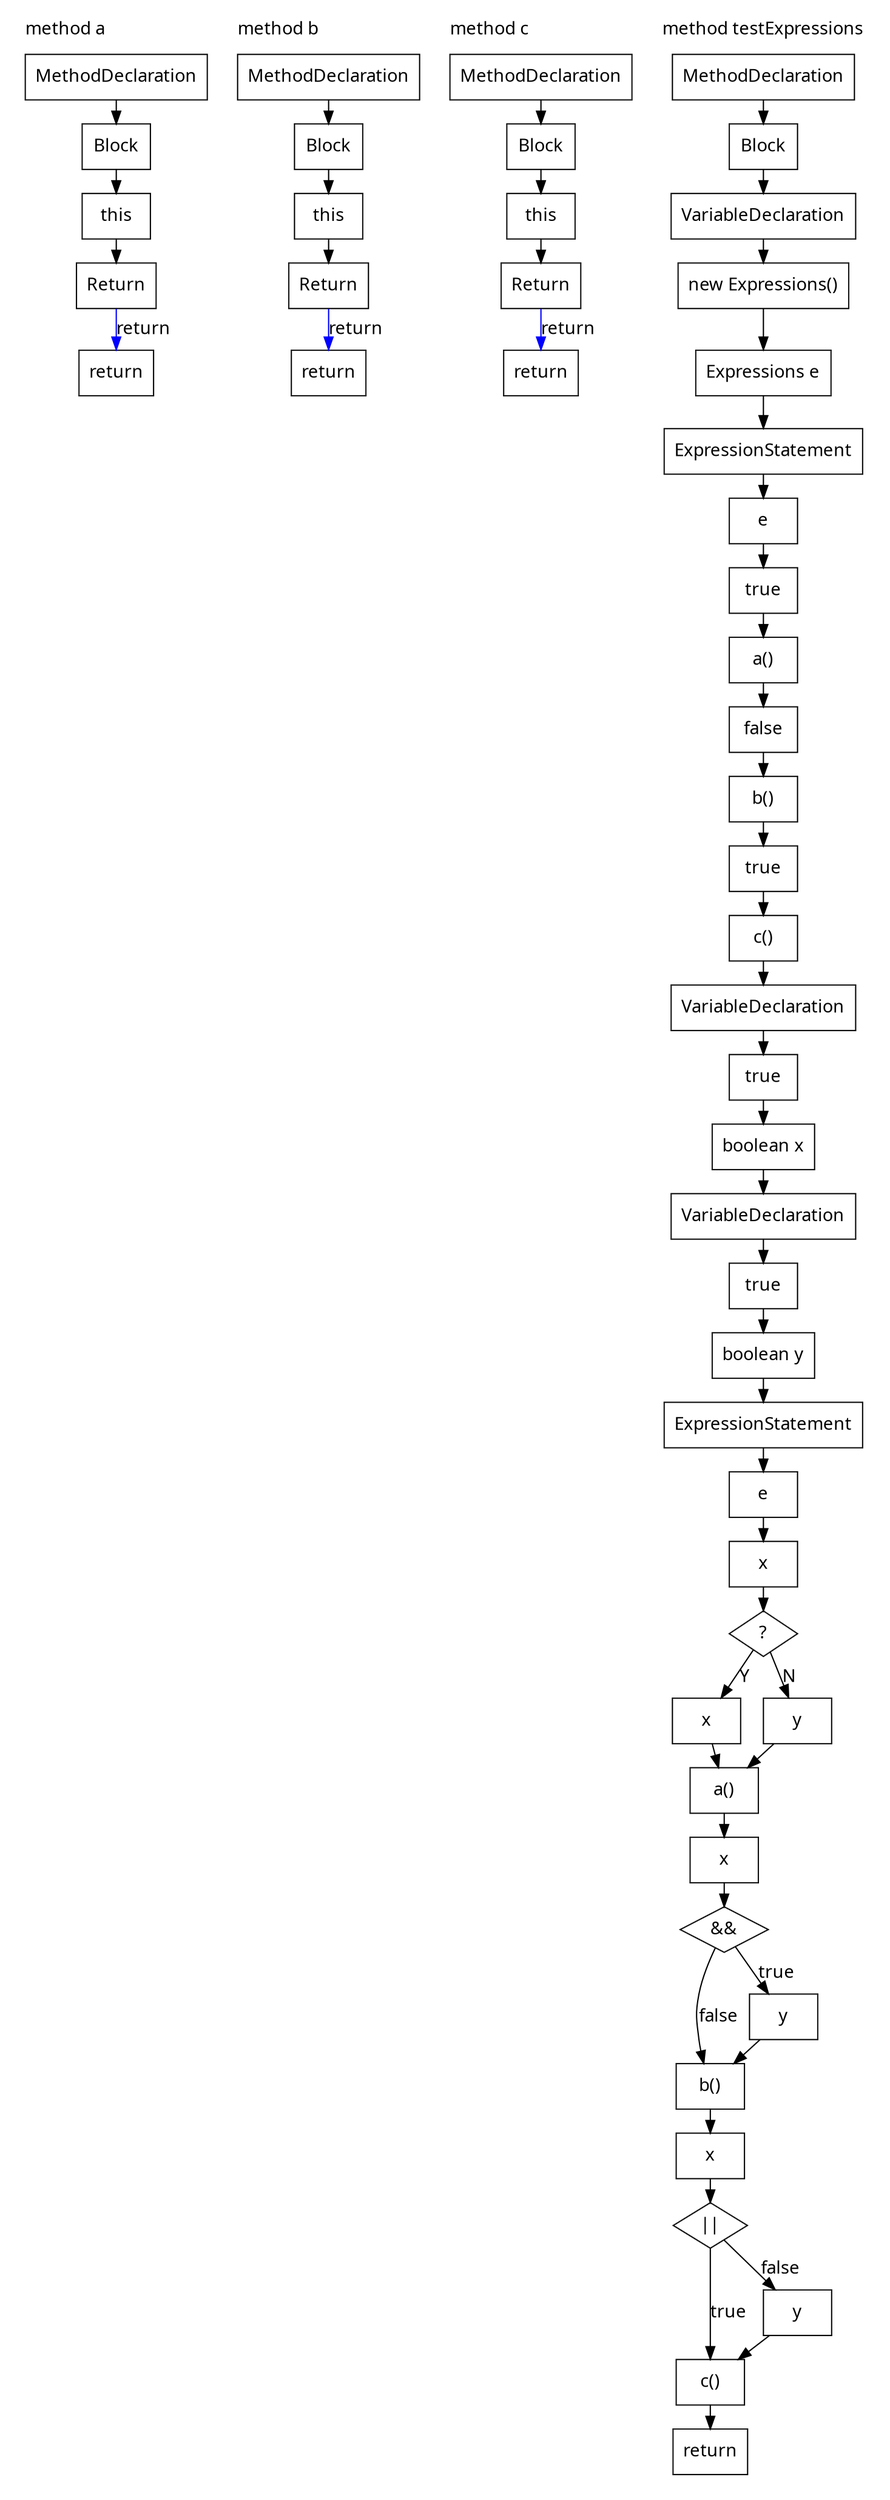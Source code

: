 digraph G {
  node [
    shape = rect;
    fontname = "Handlee";
  ]
  edge [
    fontname = "Handlee";
  ]
  bgcolor = transparent;
  fontname = "Handlee";
  compound = true;
  s_8 [
    class = "methodDeclaration";
    label = "MethodDeclaration";
    fillcolor = white;
    style = filled;
  ];
  s_8_6 [
    class = "block";
    label = "Block";
    fillcolor = white;
    style = filled;
  ];
  s_8_7 [
    class = "return";
    label = "Return";
    fillcolor = white;
    style = filled;
  ];
  s_8_8 [
    class = "thisExpression";
    label = "this";
    fillcolor = white;
    style = filled;
  ];
  s_9 [
    class = "methodDeclaration";
    label = "MethodDeclaration";
    fillcolor = white;
    style = filled;
  ];
  s_9_6 [
    class = "block";
    label = "Block";
    fillcolor = white;
    style = filled;
  ];
  s_9_7 [
    class = "return";
    label = "Return";
    fillcolor = white;
    style = filled;
  ];
  s_9_8 [
    class = "thisExpression";
    label = "this";
    fillcolor = white;
    style = filled;
  ];
  s_10 [
    class = "methodDeclaration";
    label = "MethodDeclaration";
    fillcolor = white;
    style = filled;
  ];
  s_10_6 [
    class = "block";
    label = "Block";
    fillcolor = white;
    style = filled;
  ];
  s_10_7 [
    class = "return";
    label = "Return";
    fillcolor = white;
    style = filled;
  ];
  s_10_8 [
    class = "thisExpression";
    label = "this";
    fillcolor = white;
    style = filled;
  ];
  s_12 [
    class = "methodDeclaration";
    label = "MethodDeclaration";
    fillcolor = white;
    style = filled;
  ];
  s_12_3 [
    class = "block";
    label = "Block";
    fillcolor = white;
    style = filled;
  ];
  s_14 [
    class = "variableDeclaration";
    label = "VariableDeclaration";
    fillcolor = white;
    style = filled;
  ];
  s_14_3 [
    class = "variableDeclarationFragment";
    label = "Expressions e";
    fillcolor = white;
    style = filled;
  ];
  s_14_5 [
    class = "classInstanceCreation";
    label = "new Expressions()";
    fillcolor = white;
    style = filled;
  ];
  s_15 [
    class = "expressionStatement";
    label = "ExpressionStatement";
    fillcolor = white;
    style = filled;
  ];
  s_15_2 [
    class = "methodInvocation";
    label = "c()";
    fillcolor = white;
    style = filled;
  ];
  s_15_3 [
    class = "methodInvocation";
    label = "b()";
    fillcolor = white;
    style = filled;
  ];
  s_15_4 [
    class = "methodInvocation";
    label = "a()";
    fillcolor = white;
    style = filled;
  ];
  s_15_5 [
    class = "simpleName";
    label = "e";
    fillcolor = white;
    style = filled;
  ];
  s_15_7 [
    class = "booleanLiteral literal";
    label = "true";
    fillcolor = white;
    style = filled;
  ];
  s_15_9 [
    class = "booleanLiteral literal";
    label = "false";
    fillcolor = white;
    style = filled;
  ];
  s_15_11 [
    class = "booleanLiteral literal";
    label = "true";
    fillcolor = white;
    style = filled;
  ];
  s_17 [
    class = "variableDeclaration";
    label = "VariableDeclaration";
    fillcolor = white;
    style = filled;
  ];
  s_17_2 [
    class = "variableDeclarationFragment";
    label = "boolean x";
    fillcolor = white;
    style = filled;
  ];
  s_17_4 [
    class = "booleanLiteral literal";
    label = "true";
    fillcolor = white;
    style = filled;
  ];
  s_18 [
    class = "variableDeclaration";
    label = "VariableDeclaration";
    fillcolor = white;
    style = filled;
  ];
  s_18_2 [
    class = "variableDeclarationFragment";
    label = "boolean y";
    fillcolor = white;
    style = filled;
  ];
  s_18_4 [
    class = "booleanLiteral literal";
    label = "true";
    fillcolor = white;
    style = filled;
  ];
  s_19 [
    class = "expressionStatement";
    label = "ExpressionStatement";
    fillcolor = white;
    style = filled;
  ];
  s_19_2 [
    class = "methodInvocation";
    label = "c()";
    fillcolor = white;
    style = filled;
  ];
  s_19_3 [
    class = "methodInvocation";
    label = "b()";
    fillcolor = white;
    style = filled;
  ];
  s_19_4 [
    class = "methodInvocation";
    label = "a()";
    fillcolor = white;
    style = filled;
  ];
  s_19_5 [
    class = "simpleName";
    label = "e";
    fillcolor = white;
    style = filled;
  ];
  s_19_7 [
    class = "conditionalExpression";
    label = "?";
    fillcolor = white;
    shape = diamond;
    style = filled;
  ];
  s_19_8 [
    class = "simpleName";
    label = "x";
    fillcolor = white;
    style = filled;
  ];
  s_19_9 [
    class = "simpleName";
    label = "x";
    fillcolor = white;
    style = filled;
  ];
  s_19_10 [
    class = "simpleName";
    label = "y";
    fillcolor = white;
    style = filled;
  ];
  s_19_12 [
    class = "infixExpression infixConditional";
    label = "&&";
    fillcolor = white;
    shape = diamond;
    style = filled;
  ];
  s_19_13 [
    class = "simpleName";
    label = "x";
    fillcolor = white;
    style = filled;
  ];
  s_19_14 [
    class = "simpleName";
    label = "y";
    fillcolor = white;
    style = filled;
  ];
  s_19_16 [
    class = "infixExpression infixConditional";
    label = "||";
    fillcolor = white;
    shape = diamond;
    style = filled;
  ];
  s_19_17 [
    class = "simpleName";
    label = "x";
    fillcolor = white;
    style = filled;
  ];
  s_19_18 [
    class = "simpleName";
    label = "y";
    fillcolor = white;
    style = filled;
  ];
  m_8 [
    class = "method end";
    label = "return";
    fillcolor = white;
    style = filled;
  ];
  m_9 [
    class = "method end";
    label = "return";
    fillcolor = white;
    style = filled;
  ];
  m_10 [
    class = "method end";
    label = "return";
    fillcolor = white;
    style = filled;
  ];
  m_21 [
    class = "method end";
    label = "return";
    fillcolor = white;
    style = filled;
  ];
  s_8 -> s_8_6;
  s_8_6 -> s_8_8;
  s_8_8 -> s_8_7;
  s_8_7 -> m_8 [
    label="return";
    color = blue;
  ];
  s_9 -> s_9_6;
  s_9_6 -> s_9_8;
  s_9_8 -> s_9_7;
  s_9_7 -> m_9 [
    label="return";
    color = blue;
  ];
  s_10 -> s_10_6;
  s_10_6 -> s_10_8;
  s_10_8 -> s_10_7;
  s_10_7 -> m_10 [
    label="return";
    color = blue;
  ];
  s_12 -> s_12_3;
  s_12_3 -> s_14;
  s_14 -> s_14_5;
  s_14_5 -> s_14_3;
  s_14_3 -> s_15;
  s_15 -> s_15_5;
  s_15_5 -> s_15_7;
  s_15_7 -> s_15_4;
  s_15_4 -> s_15_9;
  s_15_9 -> s_15_3;
  s_15_3 -> s_15_11;
  s_15_11 -> s_15_2;
  s_15_2 -> s_17;
  s_17 -> s_17_4;
  s_17_4 -> s_17_2;
  s_17_2 -> s_18;
  s_18 -> s_18_4;
  s_18_4 -> s_18_2;
  s_18_2 -> s_19;
  s_19 -> s_19_5;
  s_19_5 -> s_19_8;
  s_19_8 -> s_19_7;
  s_19_7 -> s_19_9 [
    label="Y";
  ];
  s_19_7 -> s_19_10 [
    label="N";
  ];
  s_19_9 -> s_19_4;
  s_19_10 -> s_19_4;
  s_19_4 -> s_19_13;
  s_19_13 -> s_19_12;
  s_19_12 -> s_19_14 [
    label="true";
  ];
  s_19_12 -> s_19_3 [
    label="false";
  ];
  s_19_14 -> s_19_3;
  s_19_3 -> s_19_17;
  s_19_17 -> s_19_16;
  s_19_16 -> s_19_18 [
    label="false";
  ];
  s_19_16 -> s_19_2 [
    label="true";
  ];
  s_19_18 -> s_19_2;
  s_19_2 -> m_21;

  subgraph cluster_m_8 {
    label="method a";
    labeljust = "l";
    ranksep = 0.5;
    pencolor = transparent;
    s_8; s_8_6; s_8_7; s_8_8; m_8;
  }
  subgraph cluster_m_9 {
    label="method b";
    labeljust = "l";
    ranksep = 0.5;
    pencolor = transparent;
    s_9; s_9_6; s_9_7; s_9_8; m_9;
  }
  subgraph cluster_m_10 {
    label="method c";
    labeljust = "l";
    ranksep = 0.5;
    pencolor = transparent;
    s_10; s_10_6; s_10_7; s_10_8; m_10;
  }
  subgraph cluster_m_12 {
    label="method testExpressions";
    labeljust = "l";
    ranksep = 0.5;
    pencolor = transparent;
    s_12; s_12_3; s_14; s_14_3; s_14_5; s_15; s_15_2; s_15_3; s_15_4; s_15_5; s_15_7; s_15_9; s_15_11; s_17; s_17_2; s_17_4; s_18; s_18_2; s_18_4; s_19; s_19_2; s_19_3; s_19_4; s_19_5; s_19_7; s_19_8; s_19_9; s_19_10; s_19_12; s_19_13; s_19_14; s_19_16; s_19_17; s_19_18; m_21;
  }
}

